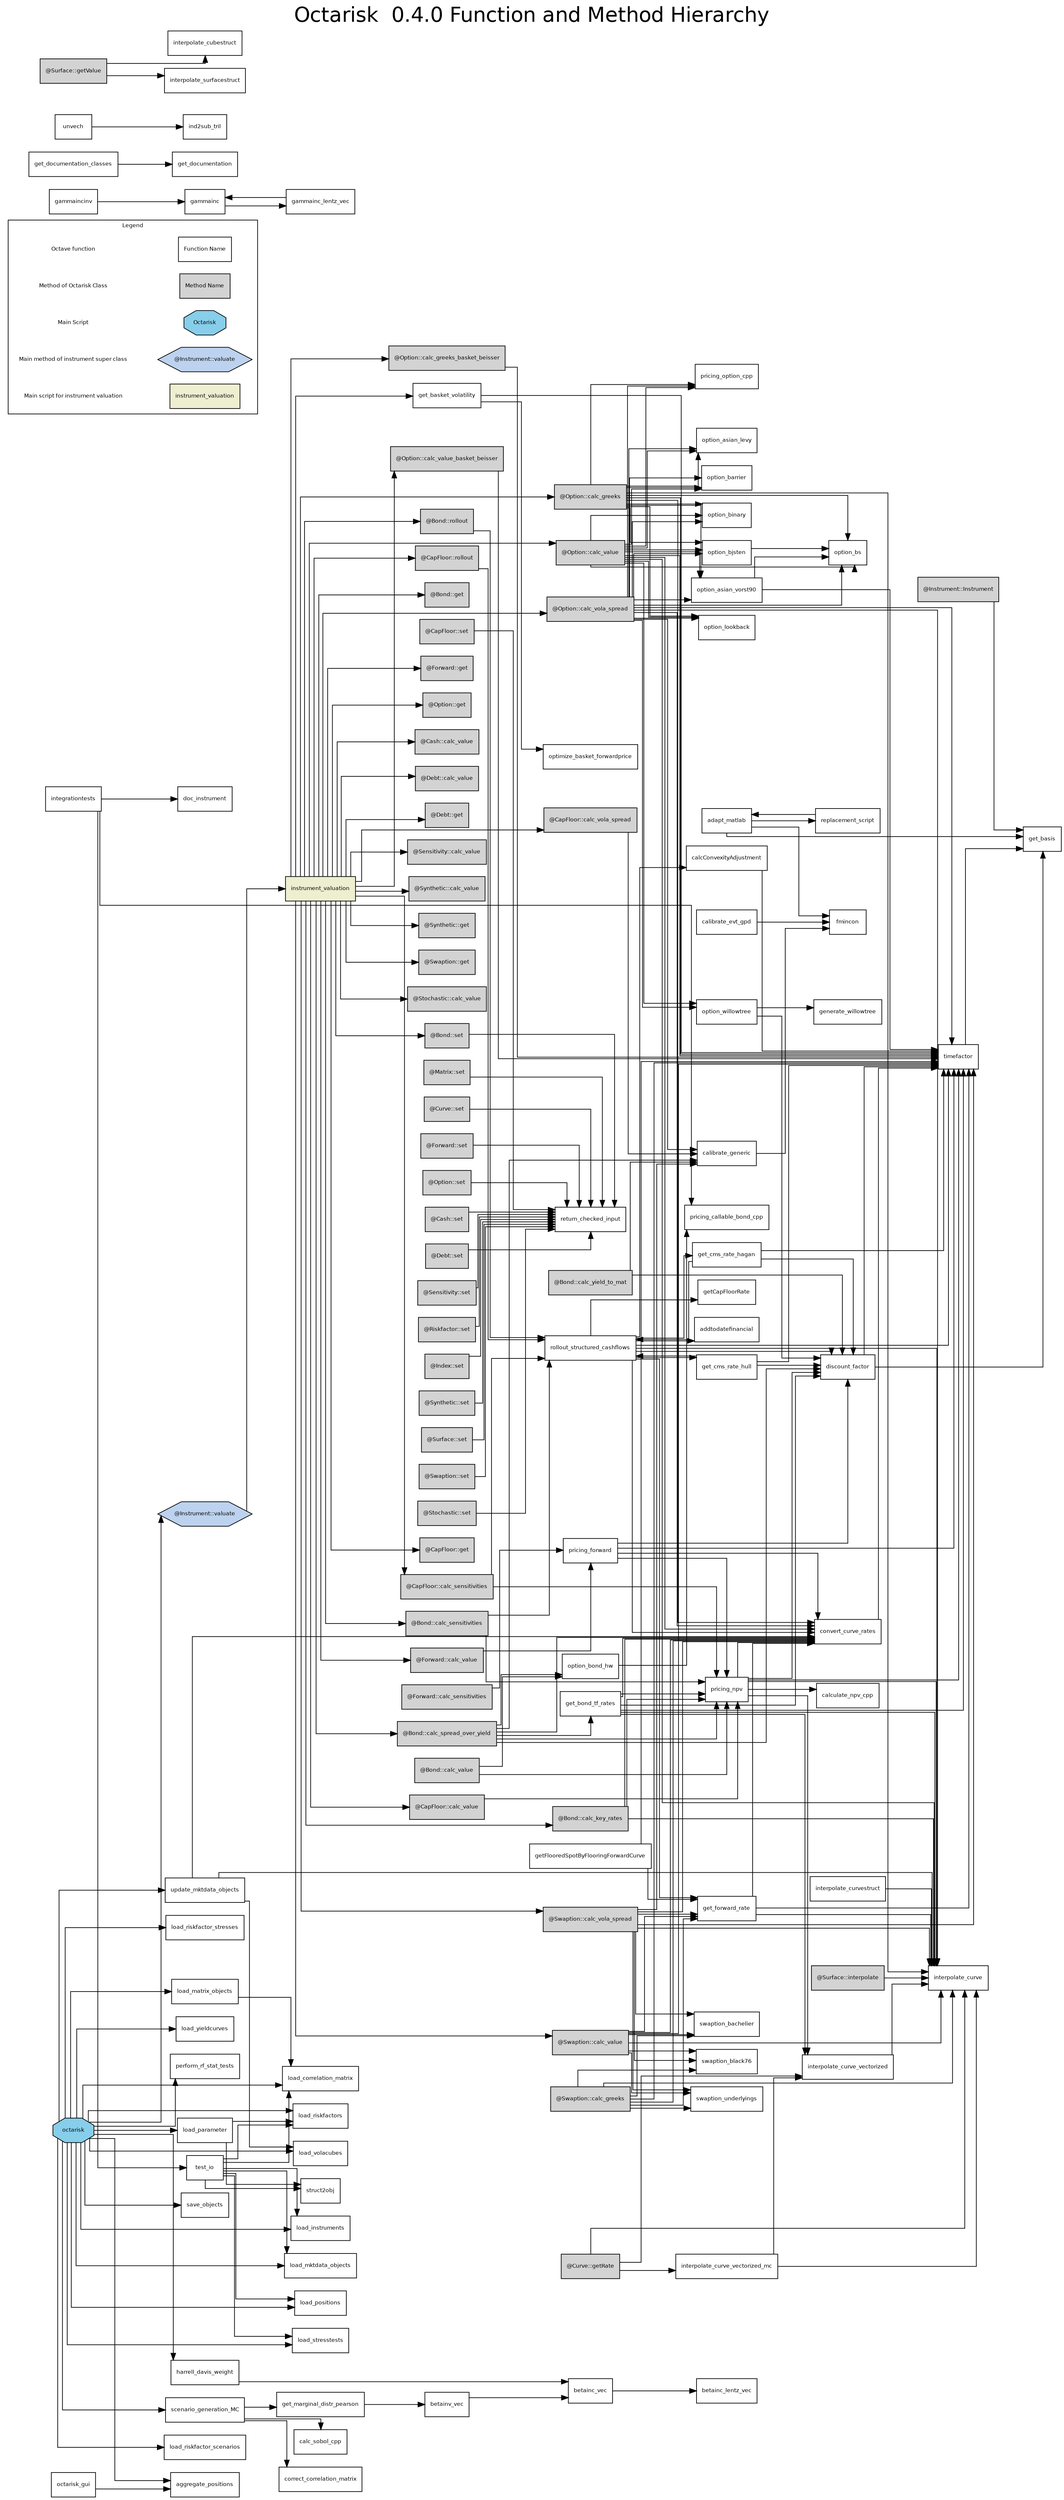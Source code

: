 digraph G {
	fontname = "Bitstream Vera Sans"
	fontsize = 8
	node [
		fontname = "Bitstream Vera Sans"
		fontsize = 8
		shape = "record"
	]
	edge [
		fontname = "Bitstream Vera Sans"
		fontsize = 8
	]
	graph [splines=ortho];
	rankdir=LR;
"octarisk" 	 -> 	 "@Instrument::valuate" [weight=3.]
"@Instrument::valuate" 	 -> 	 "instrument_valuation" [weight=3.]
"octarisk"  [shape=octagon, style=filled, fillcolor=skyblue]
"@Instrument::valuate"  [shape=hexagon, style=filled, fillcolor=lightsteelblue2]
"instrument_valuation"  [shape=rectangle, style=filled, fillcolor=lightyellow2]
subgraph cluster_legend {
label="Legend";
kc1[label="Function Name", shape=box];
k1[shape=plaintext, style=solid, label="Octave function"] 
kc2[label="Method Name", shape=box, style=filled, fillcolor=lightgrey];
k2[shape=plaintext, style=solid, label="Method of Octarisk Class"] 
kc3[label="Octarisk", shape=octagon, style=filled, fillcolor=skyblue];
k3[shape=plaintext, style=solid, label="Main Script"]
kc4[label="@Instrument::valuate", shape=hexagon, style=filled, fillcolor=lightsteelblue2];
k4[shape=plaintext, style=solid, label="Main method of instrument super class"]
kc5[label="instrument_valuation", shape=rectangle, style=filled, fillcolor=lightyellow2];
k5[shape=plaintext, style=solid, label="Main script for instrument valuation"]
{ rank=source;k1 k2 k3 k4 k5}
}
"adapt_matlab" 	 -> 	 "fmincon"
"adapt_matlab" 	 -> 	 "get_basis"
"adapt_matlab" 	 -> 	 "replacement_script"
"betainc_vec" 	 -> 	 "betainc_lentz_vec"
"betainv_vec" 	 -> 	 "betainc_vec"
"calcConvexityAdjustment" 	 -> 	 "timefactor"
"calibrate_evt_gpd" 	 -> 	 "fmincon"
"calibrate_generic" 	 -> 	 "fmincon"
"convert_curve_rates" 	 -> 	 "timefactor"
"discount_factor" 	 -> 	 "get_basis"
"discount_factor" 	 -> 	 "timefactor"
"gammainc" 	 -> 	 "gammainc_lentz_vec"
"gammaincinv" 	 -> 	 "gammainc"
"getFlooredSpotByFlooringForwardCurve" 	 -> 	 "get_forward_rate"
"getFlooredSpotByFlooringForwardCurve" 	 -> 	 "timefactor"
"get_basket_volatility" 	 -> 	 "timefactor"
"get_basket_volatility" 	 -> 	 "optimize_basket_forwardprice"
"get_bond_tf_rates" 	 -> 	 "convert_curve_rates"
"get_bond_tf_rates" 	 -> 	 "discount_factor"
"get_bond_tf_rates" 	 -> 	 "interpolate_curve"
"get_bond_tf_rates" 	 -> 	 "pricing_npv"
"get_bond_tf_rates" 	 -> 	 "timefactor"
"get_bond_tf_rates" 	 -> 	 "interpolate_curve_vectorized"
"get_cms_rate_hagan" 	 -> 	 "discount_factor"
"get_cms_rate_hagan" 	 -> 	 "rollout_structured_cashflows"
"get_cms_rate_hagan" 	 -> 	 "timefactor"
"get_cms_rate_hull" 	 -> 	 "discount_factor"
"get_cms_rate_hull" 	 -> 	 "rollout_structured_cashflows"
"get_cms_rate_hull" 	 -> 	 "timefactor"
"get_documentation_classes" 	 -> 	 "get_documentation"
"get_forward_rate" 	 -> 	 "convert_curve_rates"
"get_forward_rate" 	 -> 	 "interpolate_curve"
"get_forward_rate" 	 -> 	 "timefactor"
"get_marginal_distr_pearson" 	 -> 	 "betainv_vec"
"harrell_davis_weight" 	 -> 	 "betainc_vec"
"integrationtests" 	 -> 	 "doc_instrument"
"integrationtests" 	 -> 	 "test_io"
"integrationtests" 	 -> 	 "pricing_callable_bond_cpp"
"load_matrix_objects" 	 -> 	 "load_correlation_matrix"
"load_parameter" 	 -> 	 "load_riskfactors"
"load_parameter" 	 -> 	 "struct2obj"
"octarisk" 	 -> 	 "aggregate_positions"
"octarisk" 	 -> 	 "harrell_davis_weight"
"octarisk" 	 -> 	 "load_correlation_matrix"
"octarisk" 	 -> 	 "load_instruments"
"octarisk" 	 -> 	 "load_matrix_objects"
"octarisk" 	 -> 	 "load_mktdata_objects"
"octarisk" 	 -> 	 "load_parameter"
"octarisk" 	 -> 	 "load_positions"
"octarisk" 	 -> 	 "load_riskfactor_scenarios"
"octarisk" 	 -> 	 "load_riskfactor_stresses"
"octarisk" 	 -> 	 "load_riskfactors"
"octarisk" 	 -> 	 "load_stresstests"
"octarisk" 	 -> 	 "load_volacubes"
"octarisk" 	 -> 	 "load_yieldcurves"
"octarisk" 	 -> 	 "perform_rf_stat_tests"
"octarisk" 	 -> 	 "save_objects"
"octarisk" 	 -> 	 "scenario_generation_MC"
"octarisk" 	 -> 	 "update_mktdata_objects"
"octarisk_gui" 	 -> 	 "aggregate_positions"
"option_asian_vorst90" 	 -> 	 "option_bs"
"option_asian_vorst90" 	 -> 	 "timefactor"
"option_bjsten" 	 -> 	 "option_bs"
"option_bond_hw" 	 -> 	 "pricing_callable_bond_cpp"
"option_willowtree" 	 -> 	 "discount_factor"
"option_willowtree" 	 -> 	 "generate_willowtree"
"pricing_forward" 	 -> 	 "convert_curve_rates"
"pricing_forward" 	 -> 	 "discount_factor"
"pricing_forward" 	 -> 	 "pricing_npv"
"pricing_forward" 	 -> 	 "timefactor"
"pricing_npv" 	 -> 	 "convert_curve_rates"
"pricing_npv" 	 -> 	 "discount_factor"
"pricing_npv" 	 -> 	 "interpolate_curve"
"pricing_npv" 	 -> 	 "timefactor"
"pricing_npv" 	 -> 	 "calculate_npv_cpp"
"pricing_npv" 	 -> 	 "interpolate_curve_vectorized"
"replacement_script" 	 -> 	 "adapt_matlab"
"rollout_structured_cashflows" 	 -> 	 "addtodatefinancial"
"rollout_structured_cashflows" 	 -> 	 "calcConvexityAdjustment"
"rollout_structured_cashflows" 	 -> 	 "convert_curve_rates"
"rollout_structured_cashflows" 	 -> 	 "discount_factor"
"rollout_structured_cashflows" 	 -> 	 "getCapFloorRate"
"rollout_structured_cashflows" 	 -> 	 "get_cms_rate_hagan"
"rollout_structured_cashflows" 	 -> 	 "get_cms_rate_hull"
"rollout_structured_cashflows" 	 -> 	 "get_forward_rate"
"rollout_structured_cashflows" 	 -> 	 "interpolate_curve"
"rollout_structured_cashflows" 	 -> 	 "timefactor"
"scenario_generation_MC" 	 -> 	 "correct_correlation_matrix"
"scenario_generation_MC" 	 -> 	 "get_marginal_distr_pearson"
"scenario_generation_MC" 	 -> 	 "calc_sobol_cpp"
"test_io" 	 -> 	 "load_correlation_matrix"
"test_io" 	 -> 	 "load_instruments"
"test_io" 	 -> 	 "load_mktdata_objects"
"test_io" 	 -> 	 "load_positions"
"test_io" 	 -> 	 "load_riskfactors"
"test_io" 	 -> 	 "load_stresstests"
"test_io" 	 -> 	 "struct2obj"
"timefactor" 	 -> 	 "get_basis"
"unvech" 	 -> 	 "ind2sub_tril"
"update_mktdata_objects" 	 -> 	 "convert_curve_rates"
"update_mktdata_objects" 	 -> 	 "interpolate_curve"
"update_mktdata_objects" 	 -> 	 "load_volacubes"
"gammainc_lentz_vec" 	 -> 	 "gammainc"
"interpolate_curve_vectorized" 	 -> 	 "interpolate_curve"
"interpolate_curve_vectorized_mc" 	 -> 	 "interpolate_curve"
"interpolate_curve_vectorized_mc" 	 -> 	 "interpolate_curve_vectorized"
"interpolate_curvestruct" 	 -> 	 "interpolate_curve"
"@Instrument::Instrument" 	 -> 	 "get_basis"
"@Matrix::set" 	 -> 	 "return_checked_input"
"@Curve::getRate" 	 -> 	 "interpolate_curve"
"@Curve::getRate" 	 -> 	 "interpolate_curve_vectorized"
"@Curve::getRate" 	 -> 	 "interpolate_curve_vectorized_mc"
"@Curve::set" 	 -> 	 "return_checked_input"
"@Forward::calc_sensitivities" 	 -> 	 "pricing_forward"
"@Forward::calc_value" 	 -> 	 "pricing_forward"
"@Forward::set" 	 -> 	 "return_checked_input"
"@Option::calc_greeks" 	 -> 	 "convert_curve_rates"
"@Option::calc_greeks" 	 -> 	 "interpolate_curve"
"@Option::calc_greeks" 	 -> 	 "option_asian_levy"
"@Option::calc_greeks" 	 -> 	 "option_asian_vorst90"
"@Option::calc_greeks" 	 -> 	 "option_barrier"
"@Option::calc_greeks" 	 -> 	 "option_binary"
"@Option::calc_greeks" 	 -> 	 "option_bjsten"
"@Option::calc_greeks" 	 -> 	 "option_bs"
"@Option::calc_greeks" 	 -> 	 "option_lookback"
"@Option::calc_greeks" 	 -> 	 "timefactor"
"@Option::calc_greeks" 	 -> 	 "pricing_option_cpp"
"@Option::calc_greeks_basket_beisser" 	 -> 	 "timefactor"
"@Option::calc_value" 	 -> 	 "convert_curve_rates"
"@Option::calc_value" 	 -> 	 "interpolate_curve"
"@Option::calc_value" 	 -> 	 "option_asian_levy"
"@Option::calc_value" 	 -> 	 "option_asian_vorst90"
"@Option::calc_value" 	 -> 	 "option_barrier"
"@Option::calc_value" 	 -> 	 "option_binary"
"@Option::calc_value" 	 -> 	 "option_bjsten"
"@Option::calc_value" 	 -> 	 "option_bs"
"@Option::calc_value" 	 -> 	 "option_lookback"
"@Option::calc_value" 	 -> 	 "option_willowtree"
"@Option::calc_value" 	 -> 	 "timefactor"
"@Option::calc_value" 	 -> 	 "pricing_option_cpp"
"@Option::calc_value_basket_beisser" 	 -> 	 "timefactor"
"@Option::calc_vola_spread" 	 -> 	 "calibrate_generic"
"@Option::calc_vola_spread" 	 -> 	 "convert_curve_rates"
"@Option::calc_vola_spread" 	 -> 	 "interpolate_curve"
"@Option::calc_vola_spread" 	 -> 	 "option_asian_levy"
"@Option::calc_vola_spread" 	 -> 	 "option_asian_vorst90"
"@Option::calc_vola_spread" 	 -> 	 "option_barrier"
"@Option::calc_vola_spread" 	 -> 	 "option_binary"
"@Option::calc_vola_spread" 	 -> 	 "option_bjsten"
"@Option::calc_vola_spread" 	 -> 	 "option_bs"
"@Option::calc_vola_spread" 	 -> 	 "option_lookback"
"@Option::calc_vola_spread" 	 -> 	 "option_willowtree"
"@Option::calc_vola_spread" 	 -> 	 "timefactor"
"@Option::calc_vola_spread" 	 -> 	 "pricing_option_cpp"
"@Option::set" 	 -> 	 "return_checked_input"
"@Cash::set" 	 -> 	 "return_checked_input"
"@Debt::set" 	 -> 	 "return_checked_input"
"@Sensitivity::set" 	 -> 	 "return_checked_input"
"@Riskfactor::set" 	 -> 	 "return_checked_input"
"@Index::set" 	 -> 	 "return_checked_input"
"@Synthetic::set" 	 -> 	 "return_checked_input"
"@Surface::getValue" 	 -> 	 "interpolate_cubestruct"
"@Surface::getValue" 	 -> 	 "interpolate_surfacestruct"
"@Surface::interpolate" 	 -> 	 "interpolate_curve"
"@Surface::set" 	 -> 	 "return_checked_input"
"@Swaption::calc_greeks" 	 -> 	 "convert_curve_rates"
"@Swaption::calc_greeks" 	 -> 	 "get_forward_rate"
"@Swaption::calc_greeks" 	 -> 	 "interpolate_curve"
"@Swaption::calc_greeks" 	 -> 	 "swaption_bachelier"
"@Swaption::calc_greeks" 	 -> 	 "swaption_black76"
"@Swaption::calc_greeks" 	 -> 	 "swaption_underlyings"
"@Swaption::calc_greeks" 	 -> 	 "timefactor"
"@Swaption::calc_value" 	 -> 	 "convert_curve_rates"
"@Swaption::calc_value" 	 -> 	 "get_forward_rate"
"@Swaption::calc_value" 	 -> 	 "interpolate_curve"
"@Swaption::calc_value" 	 -> 	 "swaption_bachelier"
"@Swaption::calc_value" 	 -> 	 "swaption_black76"
"@Swaption::calc_value" 	 -> 	 "swaption_underlyings"
"@Swaption::calc_value" 	 -> 	 "timefactor"
"@Swaption::calc_vola_spread" 	 -> 	 "calibrate_generic"
"@Swaption::calc_vola_spread" 	 -> 	 "convert_curve_rates"
"@Swaption::calc_vola_spread" 	 -> 	 "get_forward_rate"
"@Swaption::calc_vola_spread" 	 -> 	 "interpolate_curve"
"@Swaption::calc_vola_spread" 	 -> 	 "swaption_bachelier"
"@Swaption::calc_vola_spread" 	 -> 	 "swaption_black76"
"@Swaption::calc_vola_spread" 	 -> 	 "swaption_underlyings"
"@Swaption::calc_vola_spread" 	 -> 	 "timefactor"
"@Swaption::set" 	 -> 	 "return_checked_input"
"@Stochastic::set" 	 -> 	 "return_checked_input"
"@CapFloor::calc_sensitivities" 	 -> 	 "pricing_npv"
"@CapFloor::calc_sensitivities" 	 -> 	 "rollout_structured_cashflows"
"@CapFloor::calc_value" 	 -> 	 "pricing_npv"
"@CapFloor::calc_vola_spread" 	 -> 	 "calibrate_generic"
"@CapFloor::rollout" 	 -> 	 "rollout_structured_cashflows"
"@CapFloor::set" 	 -> 	 "return_checked_input"
"@Bond::calc_key_rates" 	 -> 	 "convert_curve_rates"
"@Bond::calc_key_rates" 	 -> 	 "interpolate_curve"
"@Bond::calc_key_rates" 	 -> 	 "pricing_npv"
"@Bond::calc_sensitivities" 	 -> 	 "pricing_npv"
"@Bond::calc_sensitivities" 	 -> 	 "rollout_structured_cashflows"
"@Bond::calc_spread_over_yield" 	 -> 	 "calibrate_generic"
"@Bond::calc_spread_over_yield" 	 -> 	 "convert_curve_rates"
"@Bond::calc_spread_over_yield" 	 -> 	 "discount_factor"
"@Bond::calc_spread_over_yield" 	 -> 	 "get_bond_tf_rates"
"@Bond::calc_spread_over_yield" 	 -> 	 "option_bond_hw"
"@Bond::calc_spread_over_yield" 	 -> 	 "pricing_npv"
"@Bond::calc_value" 	 -> 	 "option_bond_hw"
"@Bond::calc_value" 	 -> 	 "pricing_npv"
"@Bond::calc_yield_to_mat" 	 -> 	 "calibrate_generic"
"@Bond::calc_yield_to_mat" 	 -> 	 "discount_factor"
"@Bond::rollout" 	 -> 	 "rollout_structured_cashflows"
"@Bond::set" 	 -> 	 "return_checked_input"
"instrument_valuation" 	 -> 	 "get_basket_volatility"
"instrument_valuation" 	 -> 	 "@Forward::calc_value"
"instrument_valuation" 	 -> 	 "@Forward::get"
"instrument_valuation" 	 -> 	 "@Option::calc_greeks"
"instrument_valuation" 	 -> 	 "@Option::calc_greeks_basket_beisser"
"instrument_valuation" 	 -> 	 "@Option::calc_value"
"instrument_valuation" 	 -> 	 "@Option::calc_value_basket_beisser"
"instrument_valuation" 	 -> 	 "@Option::calc_vola_spread"
"instrument_valuation" 	 -> 	 "@Option::get"
"instrument_valuation" 	 -> 	 "@Cash::calc_value"
"instrument_valuation" 	 -> 	 "@Debt::calc_value"
"instrument_valuation" 	 -> 	 "@Debt::get"
"instrument_valuation" 	 -> 	 "@Sensitivity::calc_value"
"instrument_valuation" 	 -> 	 "@Synthetic::calc_value"
"instrument_valuation" 	 -> 	 "@Synthetic::get"
"instrument_valuation" 	 -> 	 "@Swaption::calc_value"
"instrument_valuation" 	 -> 	 "@Swaption::calc_vola_spread"
"instrument_valuation" 	 -> 	 "@Swaption::get"
"instrument_valuation" 	 -> 	 "@Stochastic::calc_value"
"instrument_valuation" 	 -> 	 "@CapFloor::calc_sensitivities"
"instrument_valuation" 	 -> 	 "@CapFloor::calc_value"
"instrument_valuation" 	 -> 	 "@CapFloor::calc_vola_spread"
"instrument_valuation" 	 -> 	 "@CapFloor::get"
"instrument_valuation" 	 -> 	 "@CapFloor::rollout"
"instrument_valuation" 	 -> 	 "@Bond::calc_key_rates"
"instrument_valuation" 	 -> 	 "@Bond::calc_sensitivities"
"instrument_valuation" 	 -> 	 "@Bond::calc_spread_over_yield"
"instrument_valuation" 	 -> 	 "@Bond::get"
"instrument_valuation" 	 -> 	 "@Bond::rollout"
"instrument_valuation" 	 -> 	 "@Bond::set"
"@Bond::calc_key_rates"  [shape=box, style=filled, fillcolor=lightgrey]
"@Bond::calc_sensitivities"  [shape=box, style=filled, fillcolor=lightgrey]
"@Bond::calc_spread_over_yield"  [shape=box, style=filled, fillcolor=lightgrey]
"@Bond::calc_value"  [shape=box, style=filled, fillcolor=lightgrey]
"@Bond::calc_yield_to_mat"  [shape=box, style=filled, fillcolor=lightgrey]
"@Bond::get"  [shape=box, style=filled, fillcolor=lightgrey]
"@Bond::rollout"  [shape=box, style=filled, fillcolor=lightgrey]
"@Bond::set"  [shape=box, style=filled, fillcolor=lightgrey]
"@CapFloor::calc_sensitivities"  [shape=box, style=filled, fillcolor=lightgrey]
"@CapFloor::calc_value"  [shape=box, style=filled, fillcolor=lightgrey]
"@CapFloor::calc_vola_spread"  [shape=box, style=filled, fillcolor=lightgrey]
"@CapFloor::get"  [shape=box, style=filled, fillcolor=lightgrey]
"@CapFloor::rollout"  [shape=box, style=filled, fillcolor=lightgrey]
"@CapFloor::set"  [shape=box, style=filled, fillcolor=lightgrey]
"@Cash::calc_value"  [shape=box, style=filled, fillcolor=lightgrey]
"@Cash::set"  [shape=box, style=filled, fillcolor=lightgrey]
"@Curve::getRate"  [shape=box, style=filled, fillcolor=lightgrey]
"@Curve::set"  [shape=box, style=filled, fillcolor=lightgrey]
"@Debt::calc_value"  [shape=box, style=filled, fillcolor=lightgrey]
"@Debt::get"  [shape=box, style=filled, fillcolor=lightgrey]
"@Debt::set"  [shape=box, style=filled, fillcolor=lightgrey]
"@Forward::calc_sensitivities"  [shape=box, style=filled, fillcolor=lightgrey]
"@Forward::calc_value"  [shape=box, style=filled, fillcolor=lightgrey]
"@Forward::get"  [shape=box, style=filled, fillcolor=lightgrey]
"@Forward::set"  [shape=box, style=filled, fillcolor=lightgrey]
"@Index::set"  [shape=box, style=filled, fillcolor=lightgrey]
"@Instrument::Instrument"  [shape=box, style=filled, fillcolor=lightgrey]
"@Matrix::set"  [shape=box, style=filled, fillcolor=lightgrey]
"@Option::calc_greeks"  [shape=box, style=filled, fillcolor=lightgrey]
"@Option::calc_greeks_basket_beisser"  [shape=box, style=filled, fillcolor=lightgrey]
"@Option::calc_value"  [shape=box, style=filled, fillcolor=lightgrey]
"@Option::calc_value_basket_beisser"  [shape=box, style=filled, fillcolor=lightgrey]
"@Option::calc_vola_spread"  [shape=box, style=filled, fillcolor=lightgrey]
"@Option::get"  [shape=box, style=filled, fillcolor=lightgrey]
"@Option::set"  [shape=box, style=filled, fillcolor=lightgrey]
"@Riskfactor::set"  [shape=box, style=filled, fillcolor=lightgrey]
"@Sensitivity::calc_value"  [shape=box, style=filled, fillcolor=lightgrey]
"@Sensitivity::set"  [shape=box, style=filled, fillcolor=lightgrey]
"@Stochastic::calc_value"  [shape=box, style=filled, fillcolor=lightgrey]
"@Stochastic::set"  [shape=box, style=filled, fillcolor=lightgrey]
"@Surface::getValue"  [shape=box, style=filled, fillcolor=lightgrey]
"@Surface::interpolate"  [shape=box, style=filled, fillcolor=lightgrey]
"@Surface::set"  [shape=box, style=filled, fillcolor=lightgrey]
"@Swaption::calc_greeks"  [shape=box, style=filled, fillcolor=lightgrey]
"@Swaption::calc_value"  [shape=box, style=filled, fillcolor=lightgrey]
"@Swaption::calc_vola_spread"  [shape=box, style=filled, fillcolor=lightgrey]
"@Swaption::get"  [shape=box, style=filled, fillcolor=lightgrey]
"@Swaption::set"  [shape=box, style=filled, fillcolor=lightgrey]
"@Synthetic::calc_value"  [shape=box, style=filled, fillcolor=lightgrey]
"@Synthetic::get"  [shape=box, style=filled, fillcolor=lightgrey]
"@Synthetic::set"  [shape=box, style=filled, fillcolor=lightgrey]
// title
labelloc="t";
fontsize = 30
label="Octarisk  0.4.0 Function and Method Hierarchy";
}
